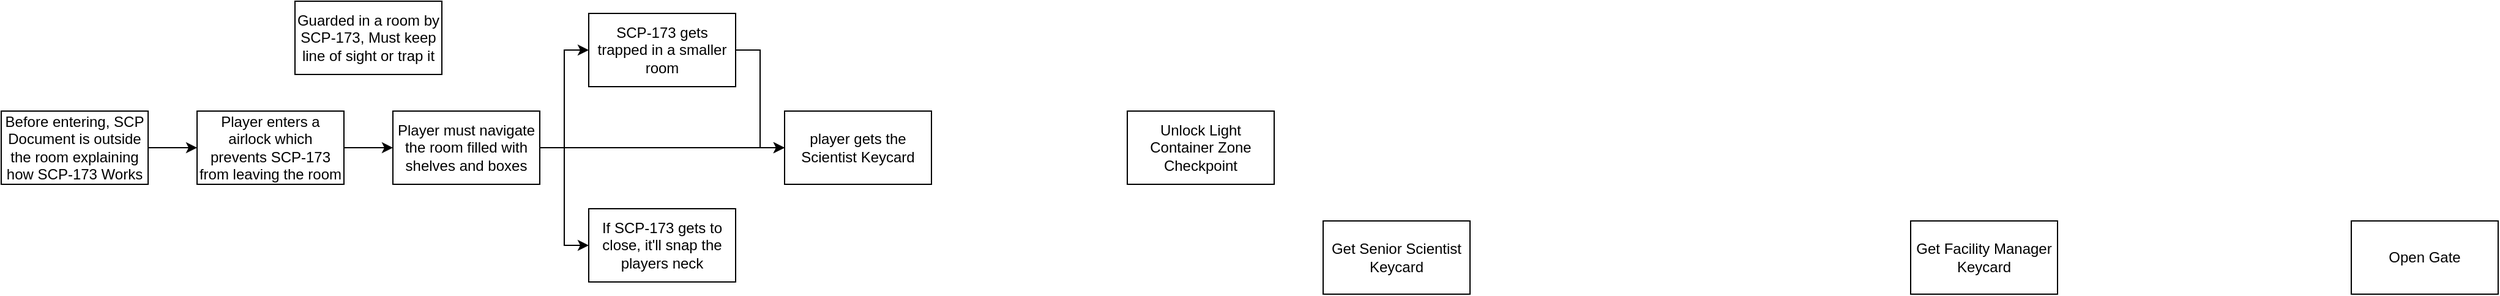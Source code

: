 <mxfile version="24.7.17">
  <diagram name="Page-1" id="-mvy__dfejTajA5StZXl">
    <mxGraphModel dx="1641" dy="610" grid="1" gridSize="10" guides="1" tooltips="1" connect="1" arrows="1" fold="1" page="1" pageScale="1" pageWidth="3000" pageHeight="500" math="0" shadow="0">
      <root>
        <mxCell id="0" />
        <mxCell id="1" parent="0" />
        <mxCell id="Vtw6d_-hnPHMJVIv8IQ0-1" value="player gets the Scientist Keycard" style="rounded=0;whiteSpace=wrap;html=1;" vertex="1" parent="1">
          <mxGeometry x="760" y="130" width="120" height="60" as="geometry" />
        </mxCell>
        <mxCell id="Vtw6d_-hnPHMJVIv8IQ0-2" value="Get Senior Scientist Keycard" style="rounded=0;whiteSpace=wrap;html=1;" vertex="1" parent="1">
          <mxGeometry x="1200" y="220" width="120" height="60" as="geometry" />
        </mxCell>
        <mxCell id="Vtw6d_-hnPHMJVIv8IQ0-3" value="Get Facility Manager Keycard" style="rounded=0;whiteSpace=wrap;html=1;" vertex="1" parent="1">
          <mxGeometry x="1680" y="220" width="120" height="60" as="geometry" />
        </mxCell>
        <mxCell id="Vtw6d_-hnPHMJVIv8IQ0-4" value="Open Gate" style="rounded=0;whiteSpace=wrap;html=1;" vertex="1" parent="1">
          <mxGeometry x="2040" y="220" width="120" height="60" as="geometry" />
        </mxCell>
        <mxCell id="Vtw6d_-hnPHMJVIv8IQ0-5" value="Guarded in a room by SCP-173, Must keep line of sight or trap it" style="rounded=0;whiteSpace=wrap;html=1;" vertex="1" parent="1">
          <mxGeometry x="360" y="40" width="120" height="60" as="geometry" />
        </mxCell>
        <mxCell id="Vtw6d_-hnPHMJVIv8IQ0-11" value="" style="edgeStyle=orthogonalEdgeStyle;rounded=0;orthogonalLoop=1;jettySize=auto;html=1;" edge="1" parent="1" source="Vtw6d_-hnPHMJVIv8IQ0-6" target="Vtw6d_-hnPHMJVIv8IQ0-7">
          <mxGeometry relative="1" as="geometry" />
        </mxCell>
        <mxCell id="Vtw6d_-hnPHMJVIv8IQ0-6" value="Before entering, SCP Document is outside the room explaining how SCP-173 Works" style="rounded=0;whiteSpace=wrap;html=1;" vertex="1" parent="1">
          <mxGeometry x="120" y="130" width="120" height="60" as="geometry" />
        </mxCell>
        <mxCell id="Vtw6d_-hnPHMJVIv8IQ0-12" value="" style="edgeStyle=orthogonalEdgeStyle;rounded=0;orthogonalLoop=1;jettySize=auto;html=1;" edge="1" parent="1" source="Vtw6d_-hnPHMJVIv8IQ0-7" target="Vtw6d_-hnPHMJVIv8IQ0-8">
          <mxGeometry relative="1" as="geometry" />
        </mxCell>
        <mxCell id="Vtw6d_-hnPHMJVIv8IQ0-7" value="Player enters a airlock which prevents SCP-173 from leaving the room" style="rounded=0;whiteSpace=wrap;html=1;" vertex="1" parent="1">
          <mxGeometry x="280" y="130" width="120" height="60" as="geometry" />
        </mxCell>
        <mxCell id="Vtw6d_-hnPHMJVIv8IQ0-13" value="" style="edgeStyle=orthogonalEdgeStyle;rounded=0;orthogonalLoop=1;jettySize=auto;html=1;" edge="1" parent="1" source="Vtw6d_-hnPHMJVIv8IQ0-8" target="Vtw6d_-hnPHMJVIv8IQ0-1">
          <mxGeometry relative="1" as="geometry" />
        </mxCell>
        <mxCell id="Vtw6d_-hnPHMJVIv8IQ0-14" style="edgeStyle=orthogonalEdgeStyle;rounded=0;orthogonalLoop=1;jettySize=auto;html=1;exitX=1;exitY=0.5;exitDx=0;exitDy=0;entryX=0;entryY=0.5;entryDx=0;entryDy=0;" edge="1" parent="1" source="Vtw6d_-hnPHMJVIv8IQ0-8" target="Vtw6d_-hnPHMJVIv8IQ0-9">
          <mxGeometry relative="1" as="geometry" />
        </mxCell>
        <mxCell id="Vtw6d_-hnPHMJVIv8IQ0-16" style="edgeStyle=orthogonalEdgeStyle;rounded=0;orthogonalLoop=1;jettySize=auto;html=1;entryX=0;entryY=0.5;entryDx=0;entryDy=0;" edge="1" parent="1" source="Vtw6d_-hnPHMJVIv8IQ0-8" target="Vtw6d_-hnPHMJVIv8IQ0-15">
          <mxGeometry relative="1" as="geometry" />
        </mxCell>
        <mxCell id="Vtw6d_-hnPHMJVIv8IQ0-8" value="Player must navigate the room filled with shelves and boxes" style="rounded=0;whiteSpace=wrap;html=1;" vertex="1" parent="1">
          <mxGeometry x="440" y="130" width="120" height="60" as="geometry" />
        </mxCell>
        <mxCell id="Vtw6d_-hnPHMJVIv8IQ0-9" value="If SCP-173 gets to close, it&#39;ll snap the players neck" style="rounded=0;whiteSpace=wrap;html=1;" vertex="1" parent="1">
          <mxGeometry x="600" y="210" width="120" height="60" as="geometry" />
        </mxCell>
        <mxCell id="Vtw6d_-hnPHMJVIv8IQ0-17" style="edgeStyle=orthogonalEdgeStyle;rounded=0;orthogonalLoop=1;jettySize=auto;html=1;exitX=1;exitY=0.5;exitDx=0;exitDy=0;entryX=0;entryY=0.5;entryDx=0;entryDy=0;" edge="1" parent="1" source="Vtw6d_-hnPHMJVIv8IQ0-15" target="Vtw6d_-hnPHMJVIv8IQ0-1">
          <mxGeometry relative="1" as="geometry" />
        </mxCell>
        <mxCell id="Vtw6d_-hnPHMJVIv8IQ0-15" value="SCP-173 gets trapped in a smaller room" style="rounded=0;whiteSpace=wrap;html=1;" vertex="1" parent="1">
          <mxGeometry x="600" y="50" width="120" height="60" as="geometry" />
        </mxCell>
        <mxCell id="Vtw6d_-hnPHMJVIv8IQ0-18" value="Unlock Light Container Zone Checkpoint" style="rounded=0;whiteSpace=wrap;html=1;" vertex="1" parent="1">
          <mxGeometry x="1040" y="130" width="120" height="60" as="geometry" />
        </mxCell>
      </root>
    </mxGraphModel>
  </diagram>
</mxfile>
